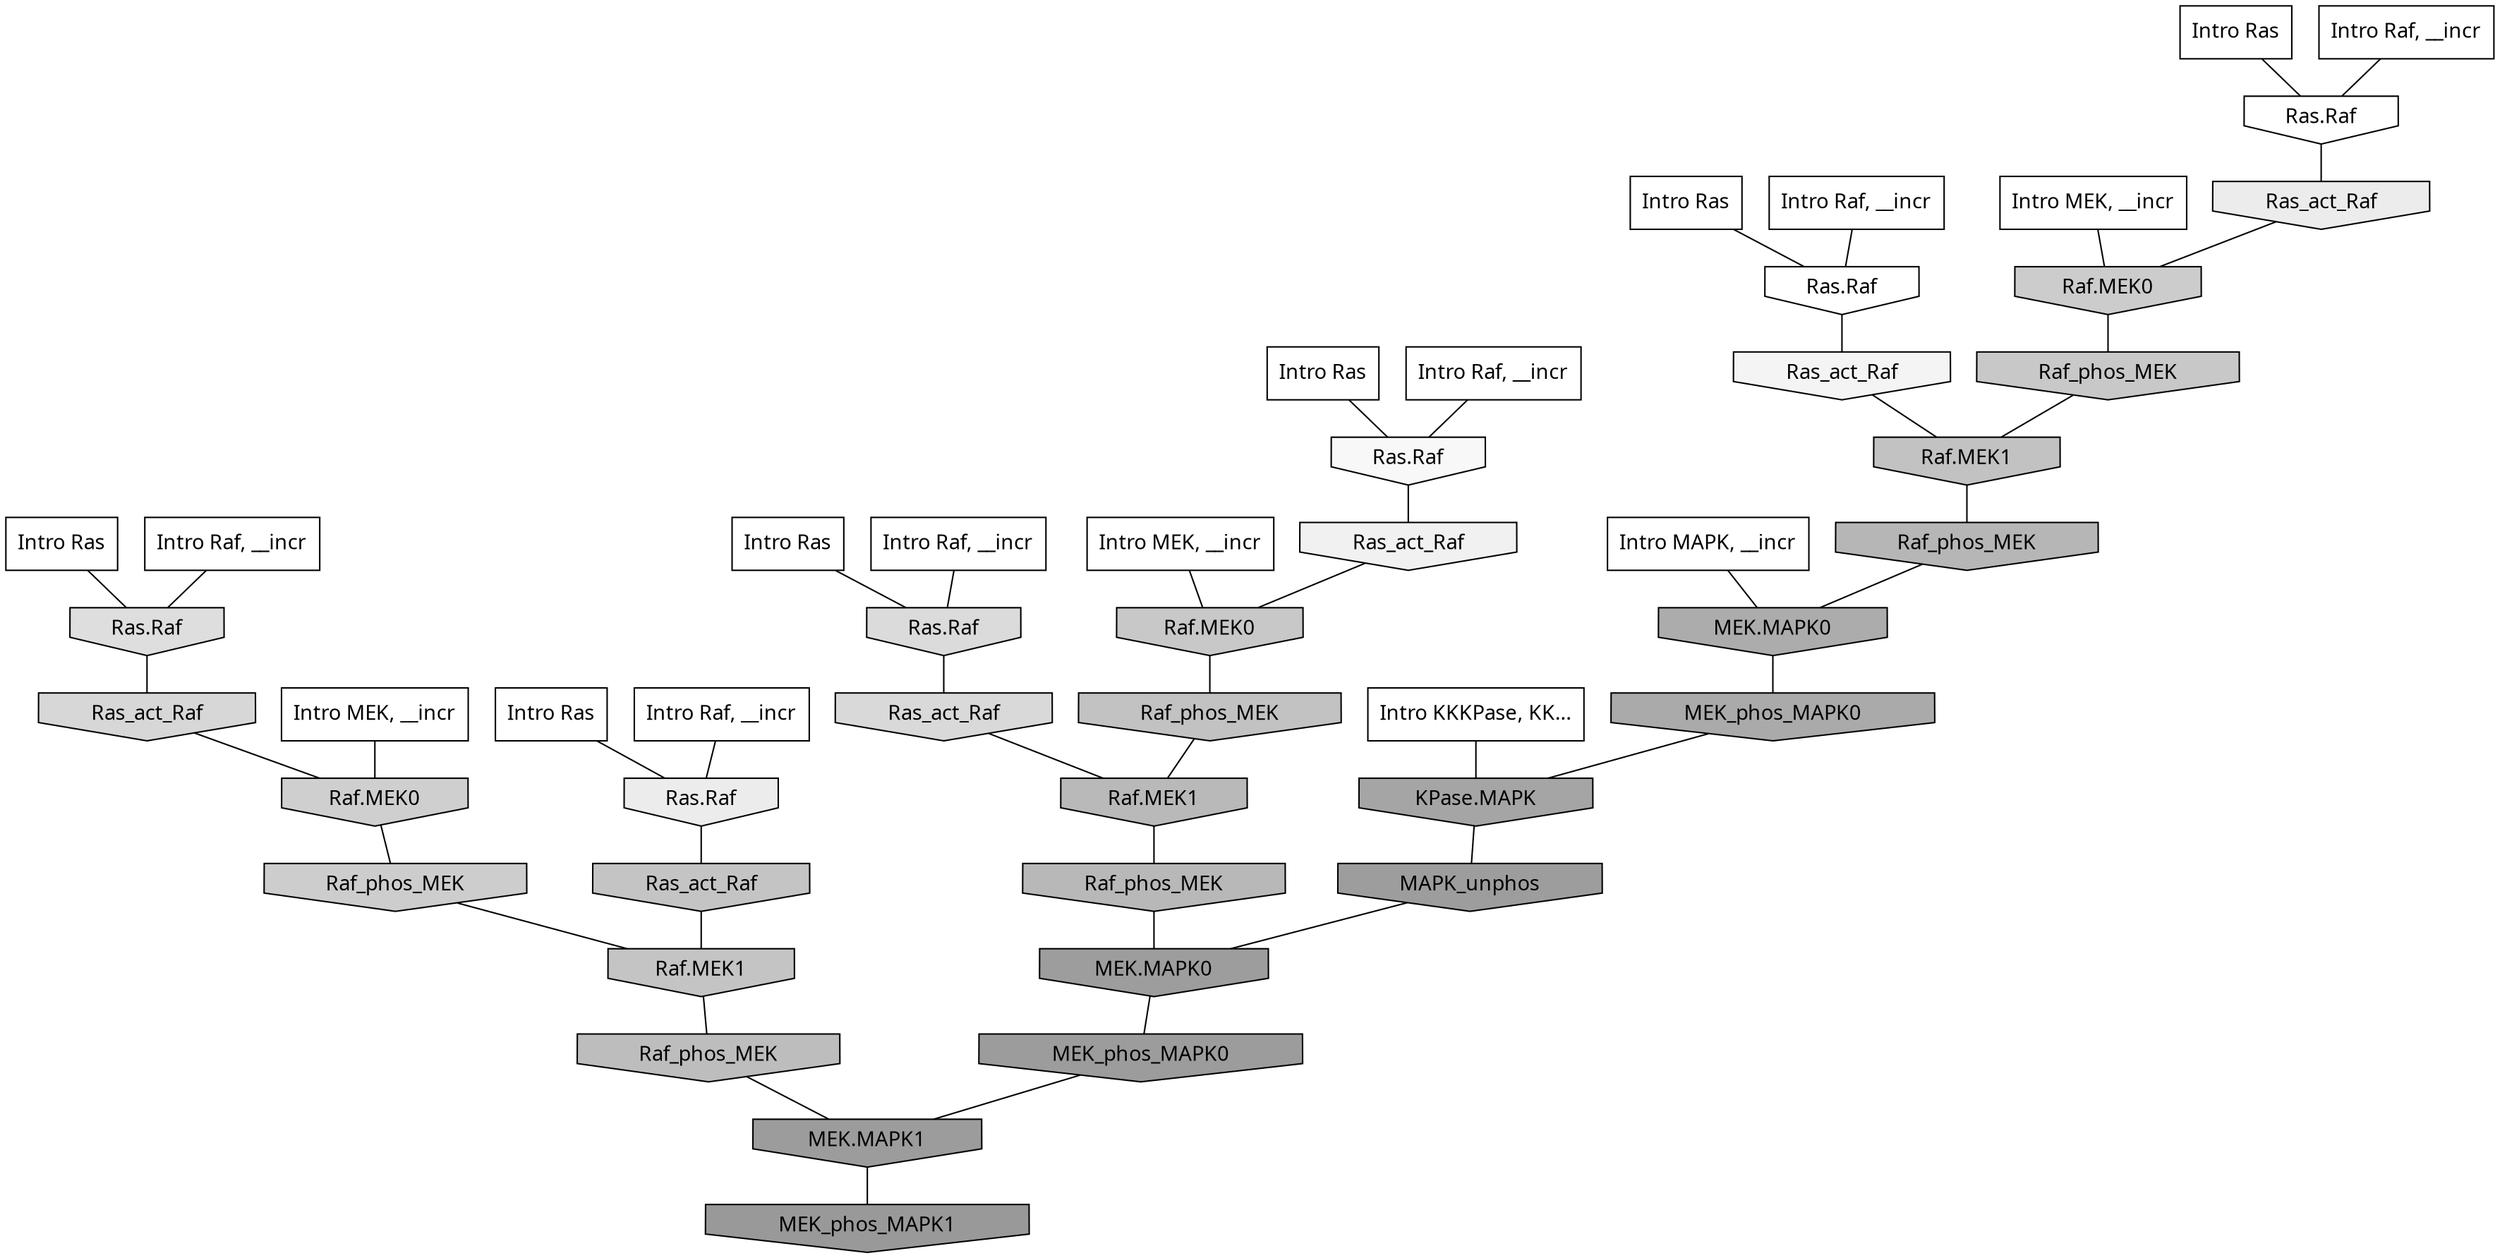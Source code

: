 digraph G{
  rankdir="TB";
  ranksep=0.30;
  node [fontname="CMU Serif"];
  edge [fontname="CMU Serif"];
  
  3 [label="Intro Ras", shape=rectangle, style=filled, fillcolor="0.000 0.000 1.000"]
  
  31 [label="Intro Ras", shape=rectangle, style=filled, fillcolor="0.000 0.000 1.000"]
  
  47 [label="Intro Ras", shape=rectangle, style=filled, fillcolor="0.000 0.000 1.000"]
  
  73 [label="Intro Ras", shape=rectangle, style=filled, fillcolor="0.000 0.000 1.000"]
  
  75 [label="Intro Ras", shape=rectangle, style=filled, fillcolor="0.000 0.000 1.000"]
  
  86 [label="Intro Ras", shape=rectangle, style=filled, fillcolor="0.000 0.000 1.000"]
  
  271 [label="Intro Raf, __incr", shape=rectangle, style=filled, fillcolor="0.000 0.000 1.000"]
  
  359 [label="Intro Raf, __incr", shape=rectangle, style=filled, fillcolor="0.000 0.000 1.000"]
  
  364 [label="Intro Raf, __incr", shape=rectangle, style=filled, fillcolor="0.000 0.000 1.000"]
  
  388 [label="Intro Raf, __incr", shape=rectangle, style=filled, fillcolor="0.000 0.000 1.000"]
  
  509 [label="Intro Raf, __incr", shape=rectangle, style=filled, fillcolor="0.000 0.000 1.000"]
  
  1009 [label="Intro Raf, __incr", shape=rectangle, style=filled, fillcolor="0.000 0.000 1.000"]
  
  1729 [label="Intro MEK, __incr", shape=rectangle, style=filled, fillcolor="0.000 0.000 1.000"]
  
  2005 [label="Intro MEK, __incr", shape=rectangle, style=filled, fillcolor="0.000 0.000 1.000"]
  
  2036 [label="Intro MEK, __incr", shape=rectangle, style=filled, fillcolor="0.000 0.000 1.000"]
  
  2912 [label="Intro MAPK, __incr", shape=rectangle, style=filled, fillcolor="0.000 0.000 1.000"]
  
  3184 [label="Intro KKKPase, KK...", shape=rectangle, style=filled, fillcolor="0.000 0.000 1.000"]
  
  3227 [label="Ras.Raf", shape=invhouse, style=filled, fillcolor="0.000 0.000 1.000"]
  
  3284 [label="Ras.Raf", shape=invhouse, style=filled, fillcolor="0.000 0.000 1.000"]
  
  3514 [label="Ras.Raf", shape=invhouse, style=filled, fillcolor="0.000 0.000 0.969"]
  
  3653 [label="Ras_act_Raf", shape=invhouse, style=filled, fillcolor="0.000 0.000 0.955"]
  
  3801 [label="Ras_act_Raf", shape=invhouse, style=filled, fillcolor="0.000 0.000 0.943"]
  
  4112 [label="Ras.Raf", shape=invhouse, style=filled, fillcolor="0.000 0.000 0.925"]
  
  4133 [label="Ras_act_Raf", shape=invhouse, style=filled, fillcolor="0.000 0.000 0.924"]
  
  5023 [label="Ras.Raf", shape=invhouse, style=filled, fillcolor="0.000 0.000 0.870"]
  
  5269 [label="Ras.Raf", shape=invhouse, style=filled, fillcolor="0.000 0.000 0.857"]
  
  5430 [label="Ras_act_Raf", shape=invhouse, style=filled, fillcolor="0.000 0.000 0.850"]
  
  5531 [label="Ras_act_Raf", shape=invhouse, style=filled, fillcolor="0.000 0.000 0.843"]
  
  6214 [label="Raf.MEK0", shape=invhouse, style=filled, fillcolor="0.000 0.000 0.810"]
  
  6392 [label="Raf_phos_MEK", shape=invhouse, style=filled, fillcolor="0.000 0.000 0.803"]
  
  6473 [label="Raf.MEK0", shape=invhouse, style=filled, fillcolor="0.000 0.000 0.800"]
  
  6944 [label="Raf_phos_MEK", shape=invhouse, style=filled, fillcolor="0.000 0.000 0.784"]
  
  6957 [label="Raf.MEK0", shape=invhouse, style=filled, fillcolor="0.000 0.000 0.783"]
  
  7442 [label="Ras_act_Raf", shape=invhouse, style=filled, fillcolor="0.000 0.000 0.769"]
  
  7444 [label="Raf.MEK1", shape=invhouse, style=filled, fillcolor="0.000 0.000 0.769"]
  
  7819 [label="Raf.MEK1", shape=invhouse, style=filled, fillcolor="0.000 0.000 0.758"]
  
  7825 [label="Raf_phos_MEK", shape=invhouse, style=filled, fillcolor="0.000 0.000 0.758"]
  
  8385 [label="Raf_phos_MEK", shape=invhouse, style=filled, fillcolor="0.000 0.000 0.742"]
  
  9068 [label="Raf.MEK1", shape=invhouse, style=filled, fillcolor="0.000 0.000 0.723"]
  
  9220 [label="Raf_phos_MEK", shape=invhouse, style=filled, fillcolor="0.000 0.000 0.720"]
  
  9491 [label="Raf_phos_MEK", shape=invhouse, style=filled, fillcolor="0.000 0.000 0.714"]
  
  11723 [label="MEK.MAPK0", shape=invhouse, style=filled, fillcolor="0.000 0.000 0.673"]
  
  12147 [label="MEK_phos_MAPK0", shape=invhouse, style=filled, fillcolor="0.000 0.000 0.666"]
  
  13373 [label="KPase.MAPK", shape=invhouse, style=filled, fillcolor="0.000 0.000 0.648"]
  
  15628 [label="MAPK_unphos", shape=invhouse, style=filled, fillcolor="0.000 0.000 0.617"]
  
  15631 [label="MEK.MAPK0", shape=invhouse, style=filled, fillcolor="0.000 0.000 0.617"]
  
  15933 [label="MEK_phos_MAPK0", shape=invhouse, style=filled, fillcolor="0.000 0.000 0.612"]
  
  15936 [label="MEK.MAPK1", shape=invhouse, style=filled, fillcolor="0.000 0.000 0.612"]
  
  16491 [label="MEK_phos_MAPK1", shape=invhouse, style=filled, fillcolor="0.000 0.000 0.600"]
  
  
  15936 -> 16491 [dir=none, color="0.000 0.000 0.000"] 
  15933 -> 15936 [dir=none, color="0.000 0.000 0.000"] 
  15631 -> 15933 [dir=none, color="0.000 0.000 0.000"] 
  15628 -> 15631 [dir=none, color="0.000 0.000 0.000"] 
  13373 -> 15628 [dir=none, color="0.000 0.000 0.000"] 
  12147 -> 13373 [dir=none, color="0.000 0.000 0.000"] 
  11723 -> 12147 [dir=none, color="0.000 0.000 0.000"] 
  9491 -> 11723 [dir=none, color="0.000 0.000 0.000"] 
  9220 -> 15631 [dir=none, color="0.000 0.000 0.000"] 
  9068 -> 9220 [dir=none, color="0.000 0.000 0.000"] 
  8385 -> 15936 [dir=none, color="0.000 0.000 0.000"] 
  7825 -> 9068 [dir=none, color="0.000 0.000 0.000"] 
  7819 -> 9491 [dir=none, color="0.000 0.000 0.000"] 
  7444 -> 8385 [dir=none, color="0.000 0.000 0.000"] 
  7442 -> 7444 [dir=none, color="0.000 0.000 0.000"] 
  6957 -> 7825 [dir=none, color="0.000 0.000 0.000"] 
  6944 -> 7819 [dir=none, color="0.000 0.000 0.000"] 
  6473 -> 6944 [dir=none, color="0.000 0.000 0.000"] 
  6392 -> 7444 [dir=none, color="0.000 0.000 0.000"] 
  6214 -> 6392 [dir=none, color="0.000 0.000 0.000"] 
  5531 -> 6214 [dir=none, color="0.000 0.000 0.000"] 
  5430 -> 9068 [dir=none, color="0.000 0.000 0.000"] 
  5269 -> 5430 [dir=none, color="0.000 0.000 0.000"] 
  5023 -> 5531 [dir=none, color="0.000 0.000 0.000"] 
  4133 -> 6473 [dir=none, color="0.000 0.000 0.000"] 
  4112 -> 7442 [dir=none, color="0.000 0.000 0.000"] 
  3801 -> 6957 [dir=none, color="0.000 0.000 0.000"] 
  3653 -> 7819 [dir=none, color="0.000 0.000 0.000"] 
  3514 -> 3801 [dir=none, color="0.000 0.000 0.000"] 
  3284 -> 3653 [dir=none, color="0.000 0.000 0.000"] 
  3227 -> 4133 [dir=none, color="0.000 0.000 0.000"] 
  3184 -> 13373 [dir=none, color="0.000 0.000 0.000"] 
  2912 -> 11723 [dir=none, color="0.000 0.000 0.000"] 
  2036 -> 6214 [dir=none, color="0.000 0.000 0.000"] 
  2005 -> 6957 [dir=none, color="0.000 0.000 0.000"] 
  1729 -> 6473 [dir=none, color="0.000 0.000 0.000"] 
  1009 -> 4112 [dir=none, color="0.000 0.000 0.000"] 
  509 -> 3227 [dir=none, color="0.000 0.000 0.000"] 
  388 -> 5269 [dir=none, color="0.000 0.000 0.000"] 
  364 -> 5023 [dir=none, color="0.000 0.000 0.000"] 
  359 -> 3284 [dir=none, color="0.000 0.000 0.000"] 
  271 -> 3514 [dir=none, color="0.000 0.000 0.000"] 
  86 -> 5269 [dir=none, color="0.000 0.000 0.000"] 
  75 -> 4112 [dir=none, color="0.000 0.000 0.000"] 
  73 -> 3284 [dir=none, color="0.000 0.000 0.000"] 
  47 -> 3227 [dir=none, color="0.000 0.000 0.000"] 
  31 -> 3514 [dir=none, color="0.000 0.000 0.000"] 
  3 -> 5023 [dir=none, color="0.000 0.000 0.000"] 
  
  }
